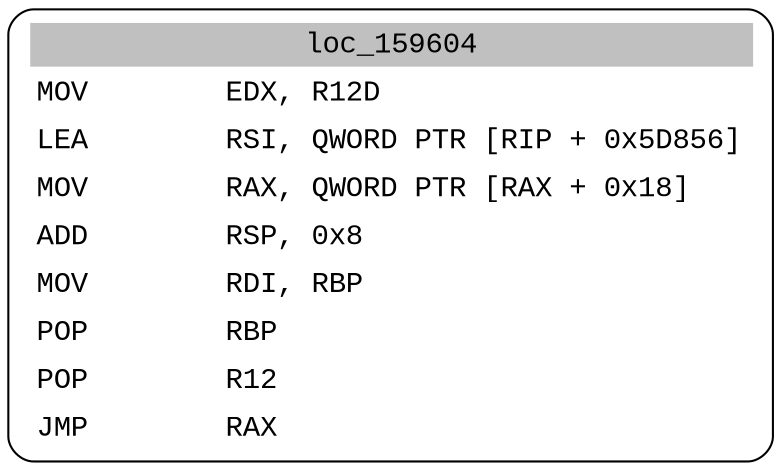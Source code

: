 digraph asm_graph {
1941 [
shape="Mrecord" fontname="Courier New"label =<<table border="0" cellborder="0" cellpadding="3"><tr><td align="center" colspan="2" bgcolor="grey">loc_159604</td></tr><tr><td align="left">MOV        EDX, R12D</td></tr><tr><td align="left">LEA        RSI, QWORD PTR [RIP + 0x5D856]</td></tr><tr><td align="left">MOV        RAX, QWORD PTR [RAX + 0x18]</td></tr><tr><td align="left">ADD        RSP, 0x8</td></tr><tr><td align="left">MOV        RDI, RBP</td></tr><tr><td align="left">POP        RBP</td></tr><tr><td align="left">POP        R12</td></tr><tr><td align="left">JMP        RAX</td></tr></table>> ];
}